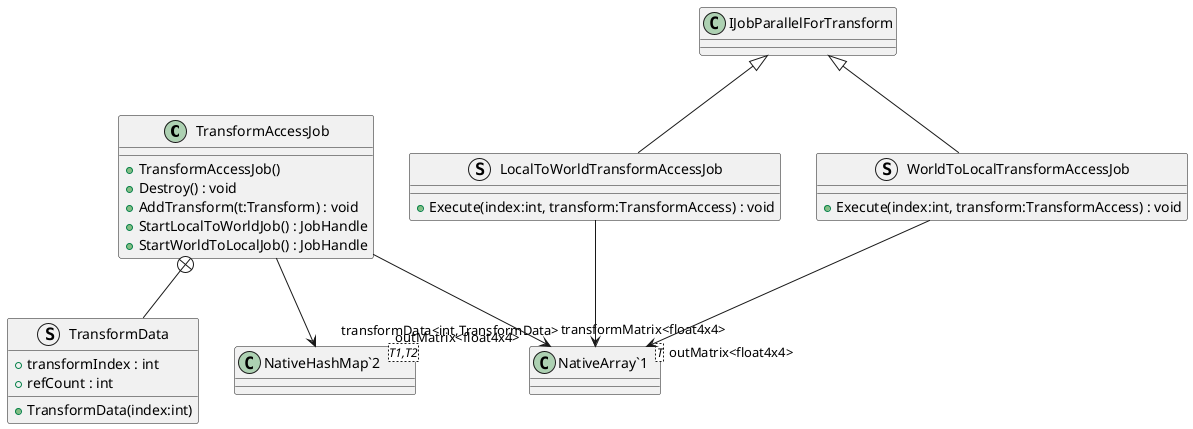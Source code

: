 @startuml
class TransformAccessJob {
    + TransformAccessJob()
    + Destroy() : void
    + AddTransform(t:Transform) : void
    + StartLocalToWorldJob() : JobHandle
    + StartWorldToLocalJob() : JobHandle
}
struct LocalToWorldTransformAccessJob {
    + Execute(index:int, transform:TransformAccess) : void
}
struct WorldToLocalTransformAccessJob {
    + Execute(index:int, transform:TransformAccess) : void
}
struct TransformData {
    + transformIndex : int
    + refCount : int
    + TransformData(index:int)
}
class "NativeHashMap`2"<T1,T2> {
}
class "NativeArray`1"<T> {
}
TransformAccessJob --> "transformData<int,TransformData>" "NativeHashMap`2"
TransformAccessJob --> "transformMatrix<float4x4>" "NativeArray`1"
IJobParallelForTransform <|-- LocalToWorldTransformAccessJob
LocalToWorldTransformAccessJob --> "outMatrix<float4x4>" "NativeArray`1"
IJobParallelForTransform <|-- WorldToLocalTransformAccessJob
WorldToLocalTransformAccessJob --> "outMatrix<float4x4>" "NativeArray`1"
TransformAccessJob +-- TransformData
@enduml
